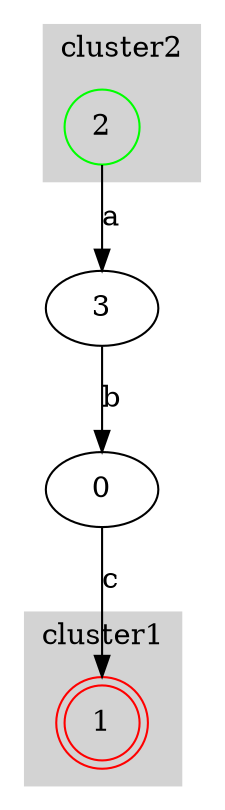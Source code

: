 digraph G {
subgraph cluster_0 {
style=filled;
color=lightgrey;
label=cluster0;
}
subgraph cluster_1 {
style=filled;
color=lightgrey;
1[shape=doublecircle color=red]
label=cluster1;
}
subgraph cluster_2 {
style=filled;
color=lightgrey;
2[shape=circle color=green]
label=cluster2;
}
subgraph cluster_3 {
style=filled;
color=lightgrey;
label=cluster3;
}
0->1[label= "c" ]
2->3[label= "a" ]
3->0[label= "b" ]
}

